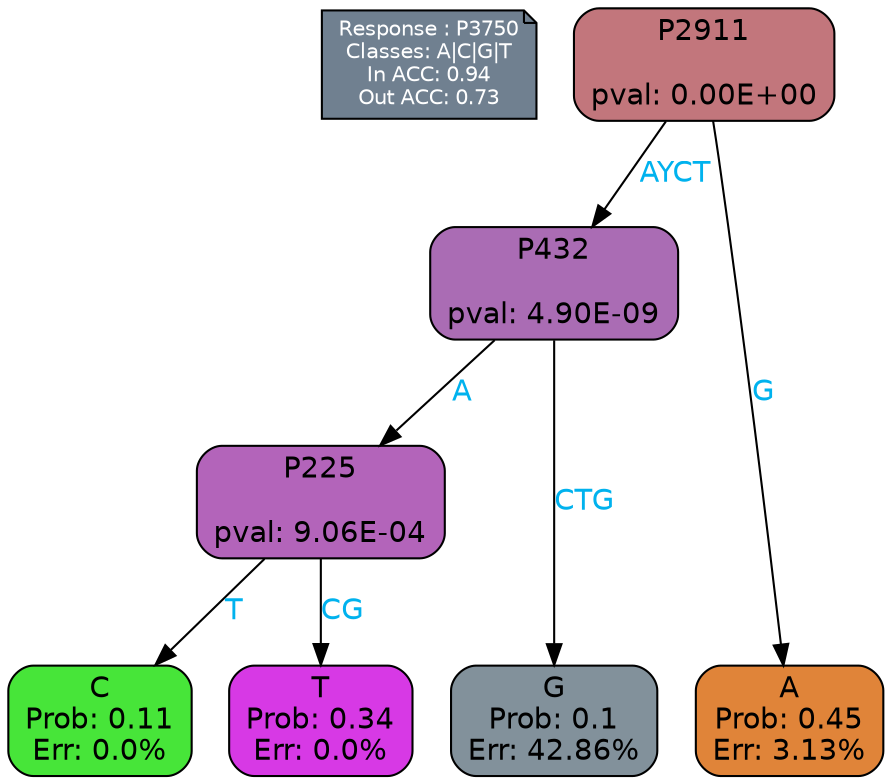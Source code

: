 digraph Tree {
node [shape=box, style="filled, rounded", color="black", fontname=helvetica] ;
graph [ranksep=equally, splines=polylines, bgcolor=transparent, dpi=600] ;
edge [fontname=helvetica] ;
LEGEND [label="Response : P3750
Classes: A|C|G|T
In ACC: 0.94
Out ACC: 0.73
",shape=note,align=left,style=filled,fillcolor="slategray",fontcolor="white",fontsize=10];1 [label="P2911

pval: 0.00E+00", fillcolor="#c2767c"] ;
2 [label="P432

pval: 4.90E-09", fillcolor="#aa6cb4"] ;
3 [label="P225

pval: 9.06E-04", fillcolor="#b364ba"] ;
4 [label="C
Prob: 0.11
Err: 0.0%", fillcolor="#47e539"] ;
5 [label="T
Prob: 0.34
Err: 0.0%", fillcolor="#d739e5"] ;
6 [label="G
Prob: 0.1
Err: 42.86%", fillcolor="#82919b"] ;
7 [label="A
Prob: 0.45
Err: 3.13%", fillcolor="#e08439"] ;
1 -> 2 [label="AYCT",fontcolor=deepskyblue2] ;
1 -> 7 [label="G",fontcolor=deepskyblue2] ;
2 -> 3 [label="A",fontcolor=deepskyblue2] ;
2 -> 6 [label="CTG",fontcolor=deepskyblue2] ;
3 -> 4 [label="T",fontcolor=deepskyblue2] ;
3 -> 5 [label="CG",fontcolor=deepskyblue2] ;
{rank = same; 4;5;6;7;}{rank = same; LEGEND;1;}}